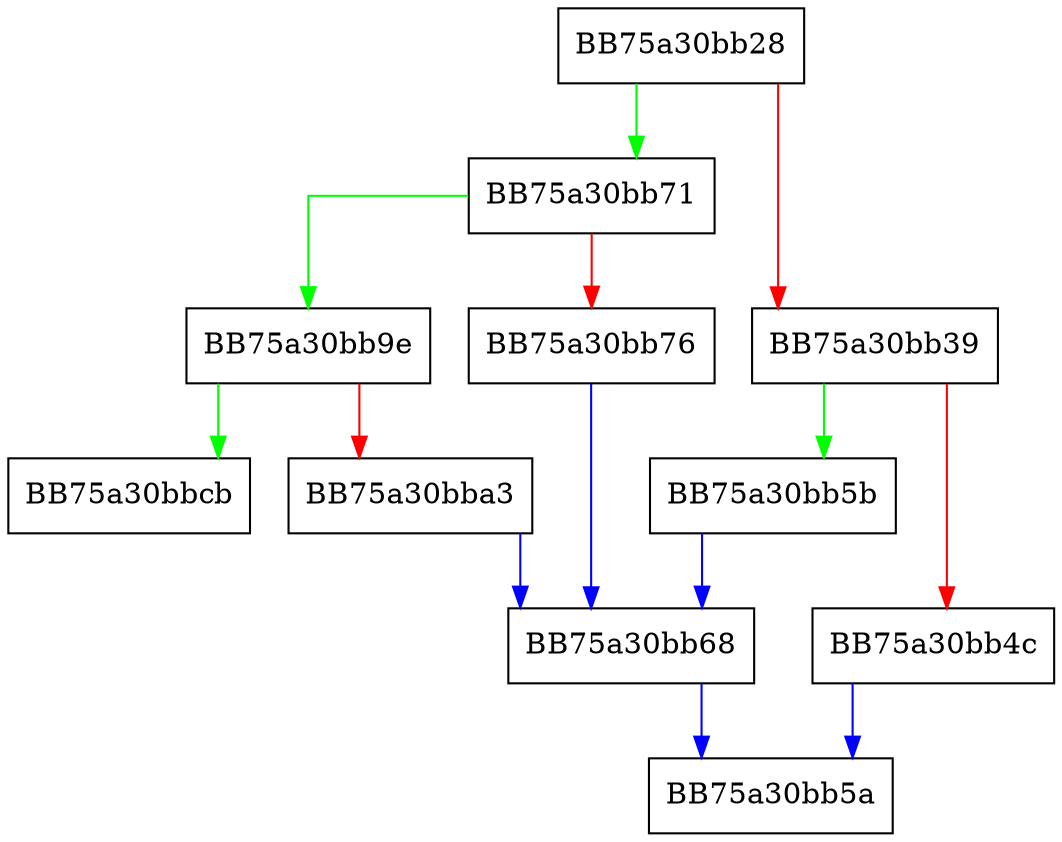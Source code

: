 digraph write_VA_cache_store {
  node [shape="box"];
  graph [splines=ortho];
  BB75a30bb28 -> BB75a30bb71 [color="green"];
  BB75a30bb28 -> BB75a30bb39 [color="red"];
  BB75a30bb39 -> BB75a30bb5b [color="green"];
  BB75a30bb39 -> BB75a30bb4c [color="red"];
  BB75a30bb4c -> BB75a30bb5a [color="blue"];
  BB75a30bb5b -> BB75a30bb68 [color="blue"];
  BB75a30bb68 -> BB75a30bb5a [color="blue"];
  BB75a30bb71 -> BB75a30bb9e [color="green"];
  BB75a30bb71 -> BB75a30bb76 [color="red"];
  BB75a30bb76 -> BB75a30bb68 [color="blue"];
  BB75a30bb9e -> BB75a30bbcb [color="green"];
  BB75a30bb9e -> BB75a30bba3 [color="red"];
  BB75a30bba3 -> BB75a30bb68 [color="blue"];
}